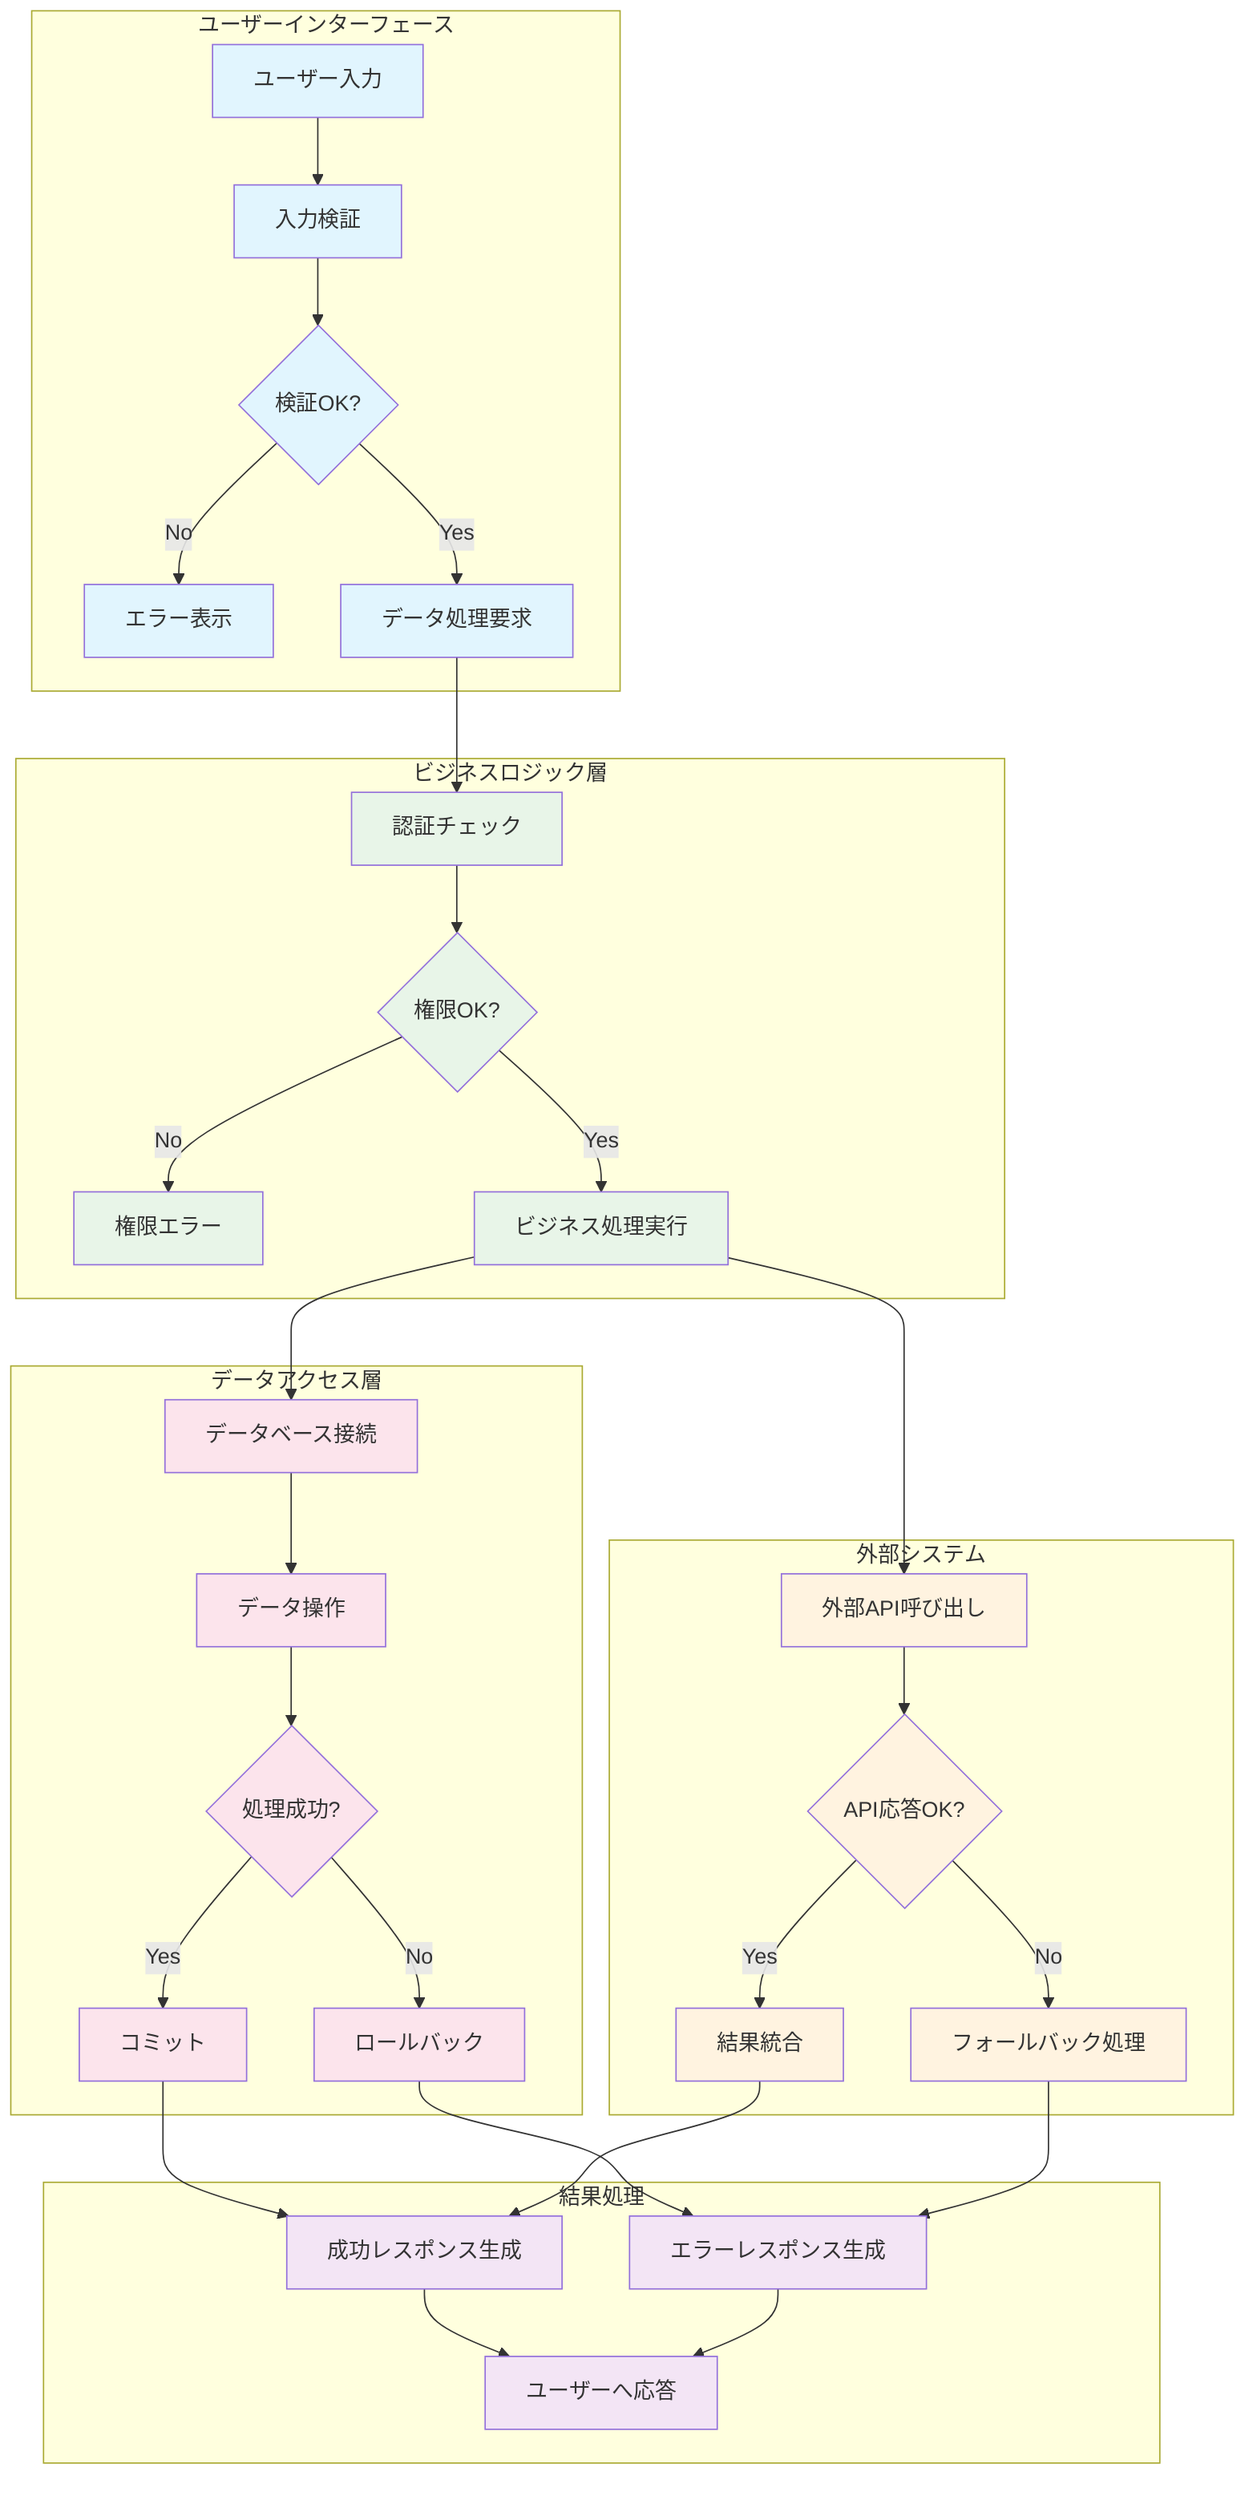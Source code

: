 graph TB
    subgraph "ユーザーインターフェース"
        A[ユーザー入力] --> B[入力検証]
        B --> C{検証OK?}
        C -->|No| D[エラー表示]
        C -->|Yes| E[データ処理要求]
    end

    subgraph "ビジネスロジック層"
        E --> F[認証チェック]
        F --> G{権限OK?}
        G -->|No| H[権限エラー]
        G -->|Yes| I[ビジネス処理実行]
    end

    subgraph "データアクセス層"
        I --> J[データベース接続]
        J --> K[データ操作]
        K --> L{処理成功?}
        L -->|No| M[ロールバック]
        L -->|Yes| N[コミット]
    end

    subgraph "外部システム"
        I --> O[外部API呼び出し]
        O --> P{API応答OK?}
        P -->|No| Q[フォールバック処理]
        P -->|Yes| R[結果統合]
    end

    subgraph "結果処理"
        N --> S[成功レスポンス生成]
        R --> S
        M --> T[エラーレスポンス生成]
        Q --> T
        S --> U[ユーザーへ応答]
        T --> U
    end

    %% スタイル定義
    classDef userInput fill:#e1f5fe
    classDef business fill:#e8f5e8
    classDef data fill:#fce4ec
    classDef external fill:#fff3e0
    classDef result fill:#f3e5f5

    class A,B,C,D,E userInput
    class F,G,H,I business
    class J,K,L,M,N data
    class O,P,Q,R external
    class S,T,U result